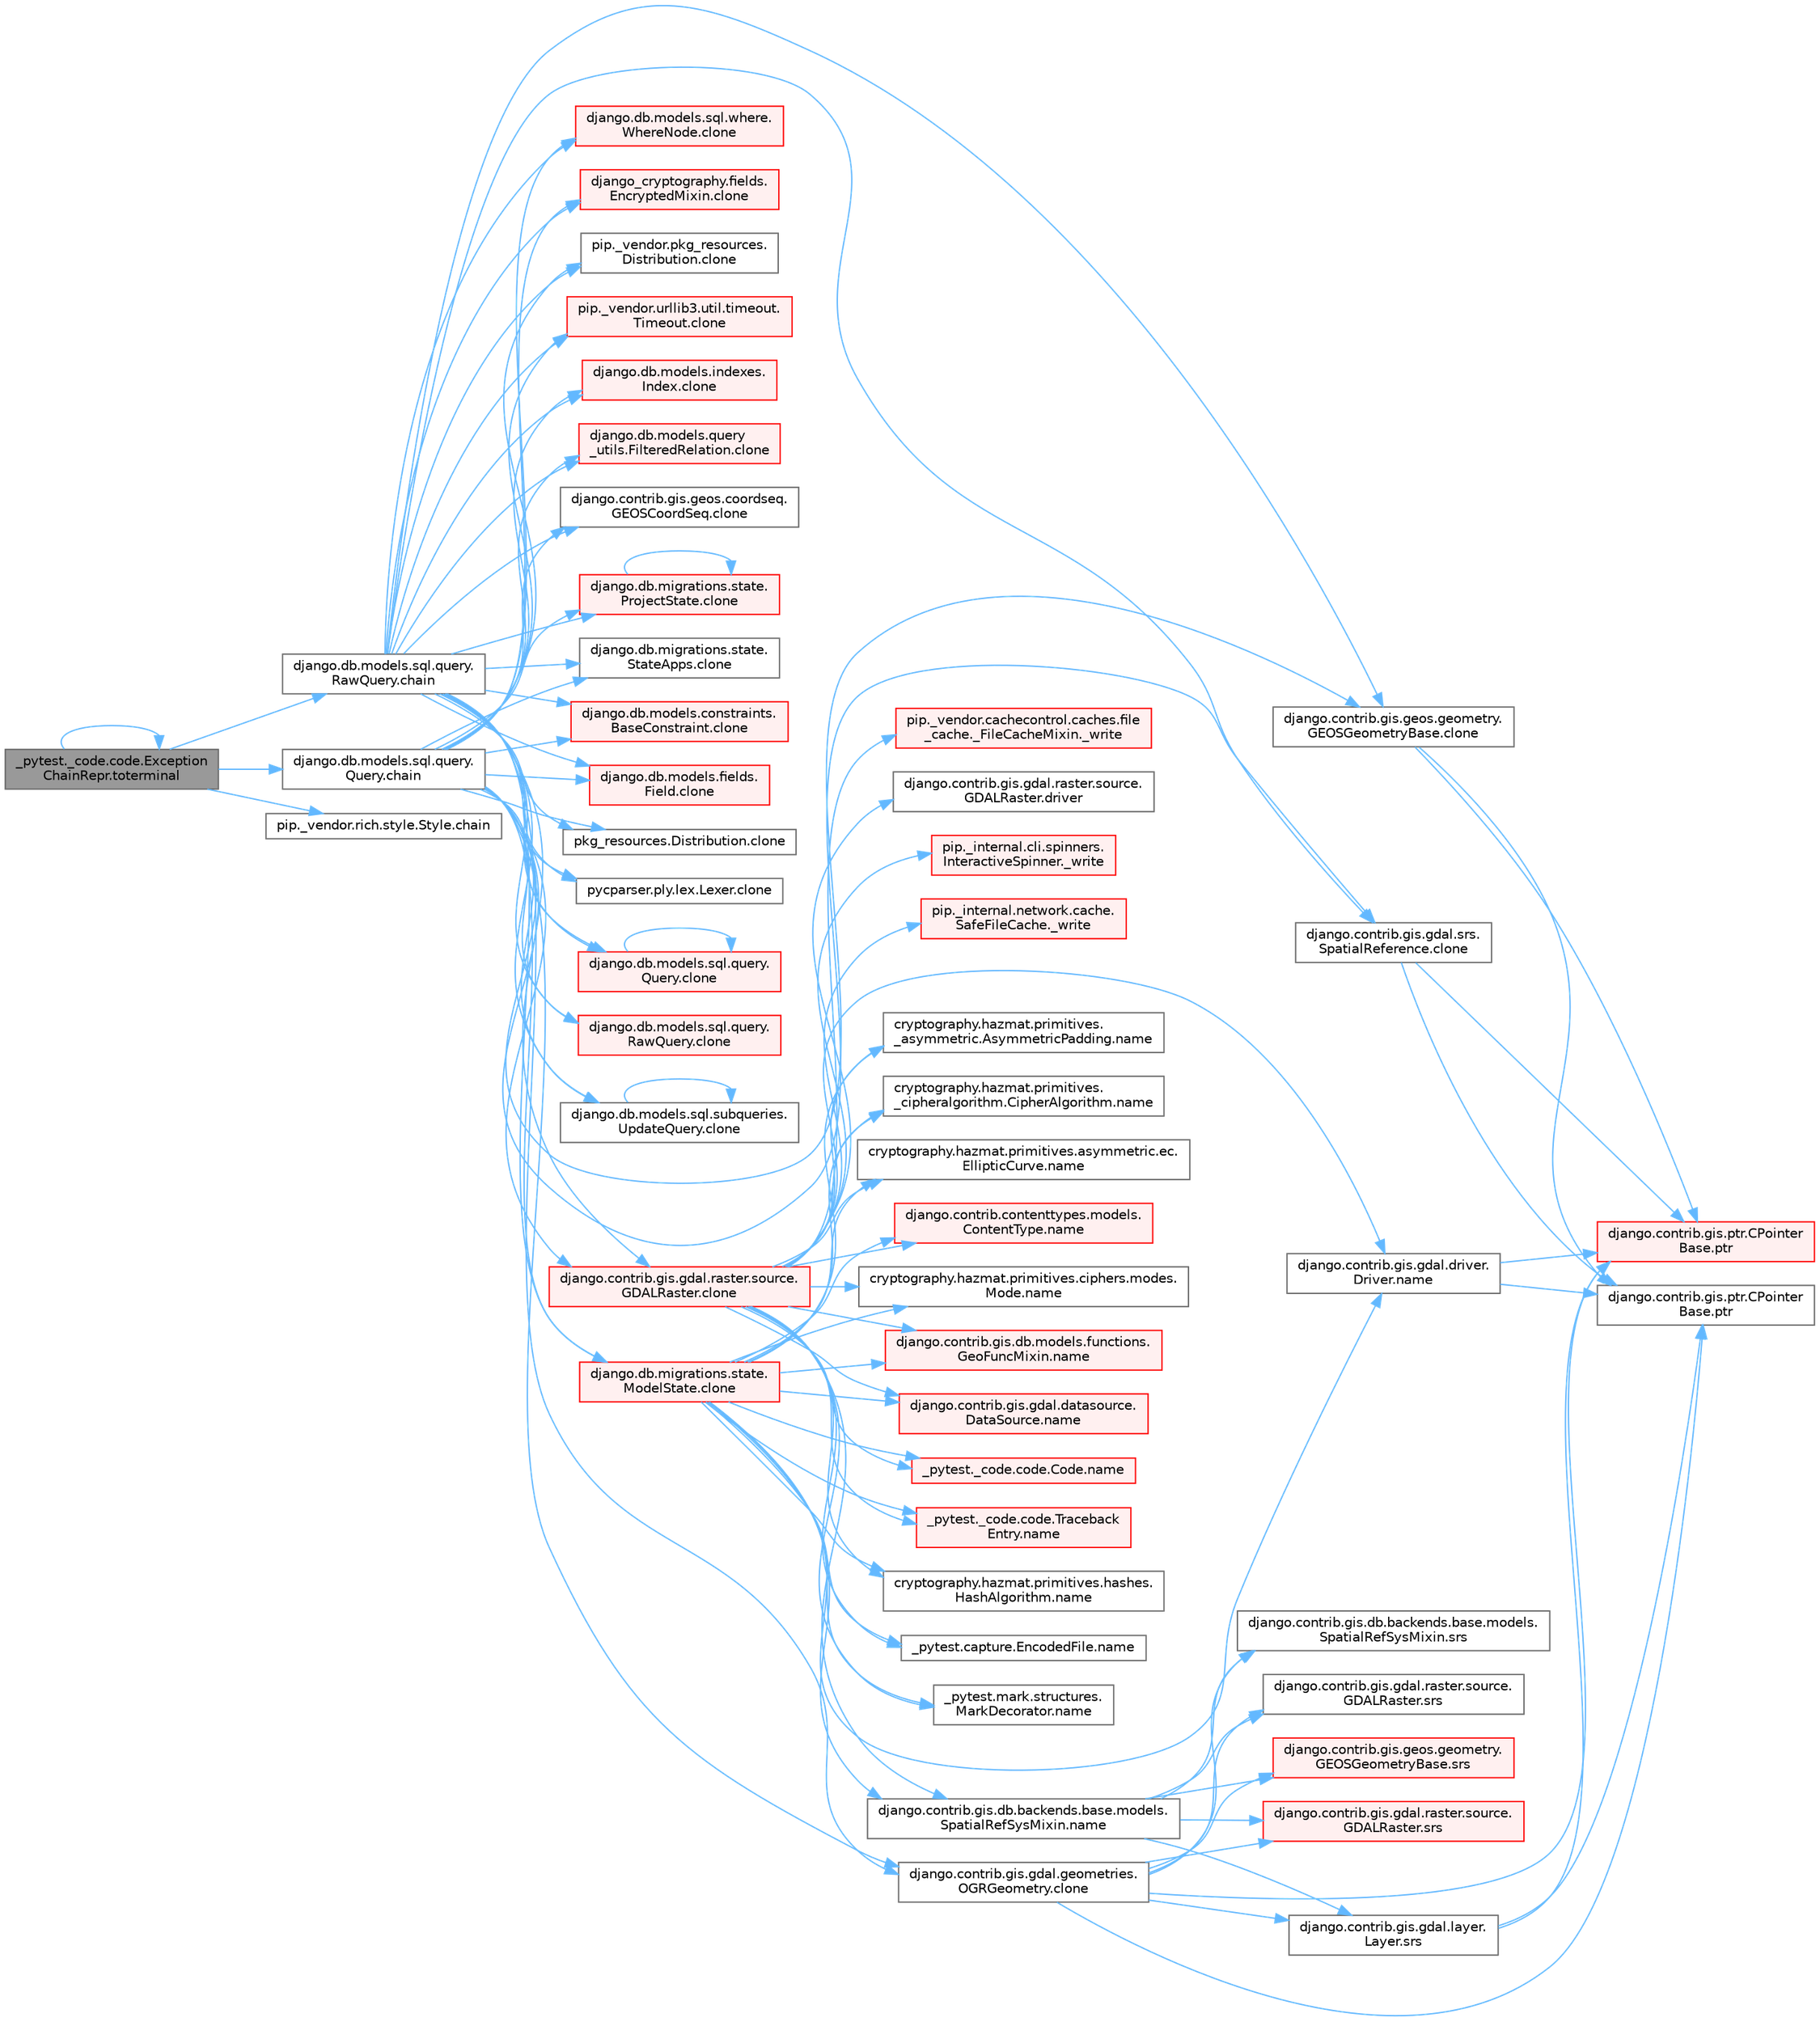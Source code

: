 digraph "_pytest._code.code.ExceptionChainRepr.toterminal"
{
 // LATEX_PDF_SIZE
  bgcolor="transparent";
  edge [fontname=Helvetica,fontsize=10,labelfontname=Helvetica,labelfontsize=10];
  node [fontname=Helvetica,fontsize=10,shape=box,height=0.2,width=0.4];
  rankdir="LR";
  Node1 [id="Node000001",label="_pytest._code.code.Exception\lChainRepr.toterminal",height=0.2,width=0.4,color="gray40", fillcolor="grey60", style="filled", fontcolor="black",tooltip=" "];
  Node1 -> Node2 [id="edge1_Node000001_Node000002",color="steelblue1",style="solid",tooltip=" "];
  Node2 [id="Node000002",label="django.db.models.sql.query.\lQuery.chain",height=0.2,width=0.4,color="grey40", fillcolor="white", style="filled",URL="$classdjango_1_1db_1_1models_1_1sql_1_1query_1_1_query.html#aa3fe5320676d05bc24bd69dcfc785a8f",tooltip=" "];
  Node2 -> Node3 [id="edge2_Node000002_Node000003",color="steelblue1",style="solid",tooltip=" "];
  Node3 [id="Node000003",label="django.contrib.gis.gdal.geometries.\lOGRGeometry.clone",height=0.2,width=0.4,color="grey40", fillcolor="white", style="filled",URL="$classdjango_1_1contrib_1_1gis_1_1gdal_1_1geometries_1_1_o_g_r_geometry.html#a5e54f99bf87b209eb2b5b394883f43a2",tooltip=" "];
  Node3 -> Node4 [id="edge3_Node000003_Node000004",color="steelblue1",style="solid",tooltip=" "];
  Node4 [id="Node000004",label="django.contrib.gis.ptr.CPointer\lBase.ptr",height=0.2,width=0.4,color="red", fillcolor="#FFF0F0", style="filled",URL="$classdjango_1_1contrib_1_1gis_1_1ptr_1_1_c_pointer_base.html#a55873c889d27c42497c5a832c24e041b",tooltip=" "];
  Node3 -> Node6 [id="edge4_Node000003_Node000006",color="steelblue1",style="solid",tooltip=" "];
  Node6 [id="Node000006",label="django.contrib.gis.ptr.CPointer\lBase.ptr",height=0.2,width=0.4,color="grey40", fillcolor="white", style="filled",URL="$classdjango_1_1contrib_1_1gis_1_1ptr_1_1_c_pointer_base.html#a73d2e45828ab4d985549c571852996fa",tooltip=" "];
  Node3 -> Node7 [id="edge5_Node000003_Node000007",color="steelblue1",style="solid",tooltip=" "];
  Node7 [id="Node000007",label="django.contrib.gis.db.backends.base.models.\lSpatialRefSysMixin.srs",height=0.2,width=0.4,color="grey40", fillcolor="white", style="filled",URL="$classdjango_1_1contrib_1_1gis_1_1db_1_1backends_1_1base_1_1models_1_1_spatial_ref_sys_mixin.html#ad34be004f9aba942c5d2bd011fda3044",tooltip=" "];
  Node3 -> Node8 [id="edge6_Node000003_Node000008",color="steelblue1",style="solid",tooltip=" "];
  Node8 [id="Node000008",label="django.contrib.gis.gdal.layer.\lLayer.srs",height=0.2,width=0.4,color="grey40", fillcolor="white", style="filled",URL="$classdjango_1_1contrib_1_1gis_1_1gdal_1_1layer_1_1_layer.html#ac1d51e5b32cdf55829e9a486b190ddc2",tooltip=" "];
  Node8 -> Node4 [id="edge7_Node000008_Node000004",color="steelblue1",style="solid",tooltip=" "];
  Node8 -> Node6 [id="edge8_Node000008_Node000006",color="steelblue1",style="solid",tooltip=" "];
  Node3 -> Node9 [id="edge9_Node000003_Node000009",color="steelblue1",style="solid",tooltip=" "];
  Node9 [id="Node000009",label="django.contrib.gis.gdal.raster.source.\lGDALRaster.srs",height=0.2,width=0.4,color="grey40", fillcolor="white", style="filled",URL="$classdjango_1_1contrib_1_1gis_1_1gdal_1_1raster_1_1source_1_1_g_d_a_l_raster.html#a1dbeee1eca81d7739c032009f1d7acb1",tooltip=" "];
  Node3 -> Node10 [id="edge10_Node000003_Node000010",color="steelblue1",style="solid",tooltip=" "];
  Node10 [id="Node000010",label="django.contrib.gis.gdal.raster.source.\lGDALRaster.srs",height=0.2,width=0.4,color="red", fillcolor="#FFF0F0", style="filled",URL="$classdjango_1_1contrib_1_1gis_1_1gdal_1_1raster_1_1source_1_1_g_d_a_l_raster.html#a867fd2ac08531bb04ded5f86cf484723",tooltip=" "];
  Node3 -> Node35 [id="edge11_Node000003_Node000035",color="steelblue1",style="solid",tooltip=" "];
  Node35 [id="Node000035",label="django.contrib.gis.geos.geometry.\lGEOSGeometryBase.srs",height=0.2,width=0.4,color="red", fillcolor="#FFF0F0", style="filled",URL="$classdjango_1_1contrib_1_1gis_1_1geos_1_1geometry_1_1_g_e_o_s_geometry_base.html#aa433953a244f84e09ce9775e6348c9ea",tooltip=" "];
  Node2 -> Node44 [id="edge12_Node000002_Node000044",color="steelblue1",style="solid",tooltip=" "];
  Node44 [id="Node000044",label="django.contrib.gis.gdal.raster.source.\lGDALRaster.clone",height=0.2,width=0.4,color="red", fillcolor="#FFF0F0", style="filled",URL="$classdjango_1_1contrib_1_1gis_1_1gdal_1_1raster_1_1source_1_1_g_d_a_l_raster.html#a963b5543b11c1395b6bc58cde72f5aa0",tooltip=" "];
  Node44 -> Node27 [id="edge13_Node000044_Node000027",color="steelblue1",style="solid",tooltip=" "];
  Node27 [id="Node000027",label="pip._internal.cli.spinners.\lInteractiveSpinner._write",height=0.2,width=0.4,color="red", fillcolor="#FFF0F0", style="filled",URL="$classpip_1_1__internal_1_1cli_1_1spinners_1_1_interactive_spinner.html#a16e0c2dc420f6f8d17ccdf2f05929774",tooltip=" "];
  Node44 -> Node31 [id="edge14_Node000044_Node000031",color="steelblue1",style="solid",tooltip=" "];
  Node31 [id="Node000031",label="pip._internal.network.cache.\lSafeFileCache._write",height=0.2,width=0.4,color="red", fillcolor="#FFF0F0", style="filled",URL="$classpip_1_1__internal_1_1network_1_1cache_1_1_safe_file_cache.html#a9f525ad384a979433e1a4d4ad3f4256c",tooltip=" "];
  Node44 -> Node33 [id="edge15_Node000044_Node000033",color="steelblue1",style="solid",tooltip=" "];
  Node33 [id="Node000033",label="pip._vendor.cachecontrol.caches.file\l_cache._FileCacheMixin._write",height=0.2,width=0.4,color="red", fillcolor="#FFF0F0", style="filled",URL="$classpip_1_1__vendor_1_1cachecontrol_1_1caches_1_1file__cache_1_1___file_cache_mixin.html#a887060bd54ecd995958f2e490756d05b",tooltip=" "];
  Node44 -> Node45 [id="edge16_Node000044_Node000045",color="steelblue1",style="solid",tooltip=" "];
  Node45 [id="Node000045",label="django.contrib.gis.gdal.raster.source.\lGDALRaster.driver",height=0.2,width=0.4,color="grey40", fillcolor="white", style="filled",URL="$classdjango_1_1contrib_1_1gis_1_1gdal_1_1raster_1_1source_1_1_g_d_a_l_raster.html#a217540a5b5678c8ef7b210e1e31cf9b0",tooltip=" "];
  Node44 -> Node46 [id="edge17_Node000044_Node000046",color="steelblue1",style="solid",tooltip=" "];
  Node46 [id="Node000046",label="_pytest._code.code.Code.name",height=0.2,width=0.4,color="red", fillcolor="#FFF0F0", style="filled",URL="$class__pytest_1_1__code_1_1code_1_1_code.html#a1f3cbc53ca6df4a1bab12183694b6e78",tooltip=" "];
  Node44 -> Node47 [id="edge18_Node000044_Node000047",color="steelblue1",style="solid",tooltip=" "];
  Node47 [id="Node000047",label="_pytest._code.code.Traceback\lEntry.name",height=0.2,width=0.4,color="red", fillcolor="#FFF0F0", style="filled",URL="$class__pytest_1_1__code_1_1code_1_1_traceback_entry.html#a106b95c0753f41669fbfb8ee4c11ad3d",tooltip=" "];
  Node44 -> Node49 [id="edge19_Node000044_Node000049",color="steelblue1",style="solid",tooltip=" "];
  Node49 [id="Node000049",label="_pytest.capture.EncodedFile.name",height=0.2,width=0.4,color="grey40", fillcolor="white", style="filled",URL="$class__pytest_1_1capture_1_1_encoded_file.html#a738c73b5de21c7261d9e51f71e4f0397",tooltip=" "];
  Node44 -> Node50 [id="edge20_Node000044_Node000050",color="steelblue1",style="solid",tooltip=" "];
  Node50 [id="Node000050",label="_pytest.mark.structures.\lMarkDecorator.name",height=0.2,width=0.4,color="grey40", fillcolor="white", style="filled",URL="$class__pytest_1_1mark_1_1structures_1_1_mark_decorator.html#ae8f66760cda125450e0e3bd38689c72f",tooltip=" "];
  Node44 -> Node51 [id="edge21_Node000044_Node000051",color="steelblue1",style="solid",tooltip=" "];
  Node51 [id="Node000051",label="cryptography.hazmat.primitives.\l_asymmetric.AsymmetricPadding.name",height=0.2,width=0.4,color="grey40", fillcolor="white", style="filled",URL="$classcryptography_1_1hazmat_1_1primitives_1_1__asymmetric_1_1_asymmetric_padding.html#a8f72e8284cb336861a873ed5ce0e39b5",tooltip=" "];
  Node44 -> Node52 [id="edge22_Node000044_Node000052",color="steelblue1",style="solid",tooltip=" "];
  Node52 [id="Node000052",label="cryptography.hazmat.primitives.\l_cipheralgorithm.CipherAlgorithm.name",height=0.2,width=0.4,color="grey40", fillcolor="white", style="filled",URL="$classcryptography_1_1hazmat_1_1primitives_1_1__cipheralgorithm_1_1_cipher_algorithm.html#a50567a5c3388450ab7aa883ab34a1ac7",tooltip=" "];
  Node44 -> Node53 [id="edge23_Node000044_Node000053",color="steelblue1",style="solid",tooltip=" "];
  Node53 [id="Node000053",label="cryptography.hazmat.primitives.asymmetric.ec.\lEllipticCurve.name",height=0.2,width=0.4,color="grey40", fillcolor="white", style="filled",URL="$classcryptography_1_1hazmat_1_1primitives_1_1asymmetric_1_1ec_1_1_elliptic_curve.html#a2775c4e945309a6c7ea33dace1698a60",tooltip=" "];
  Node44 -> Node54 [id="edge24_Node000044_Node000054",color="steelblue1",style="solid",tooltip=" "];
  Node54 [id="Node000054",label="cryptography.hazmat.primitives.ciphers.modes.\lMode.name",height=0.2,width=0.4,color="grey40", fillcolor="white", style="filled",URL="$classcryptography_1_1hazmat_1_1primitives_1_1ciphers_1_1modes_1_1_mode.html#a99d93fd1370a2abbb5bb5cffbd5ff0f7",tooltip=" "];
  Node44 -> Node55 [id="edge25_Node000044_Node000055",color="steelblue1",style="solid",tooltip=" "];
  Node55 [id="Node000055",label="cryptography.hazmat.primitives.hashes.\lHashAlgorithm.name",height=0.2,width=0.4,color="grey40", fillcolor="white", style="filled",URL="$classcryptography_1_1hazmat_1_1primitives_1_1hashes_1_1_hash_algorithm.html#a42c7e1582d9b46a015774af9e5cbbb0b",tooltip=" "];
  Node44 -> Node56 [id="edge26_Node000044_Node000056",color="steelblue1",style="solid",tooltip=" "];
  Node56 [id="Node000056",label="django.contrib.contenttypes.models.\lContentType.name",height=0.2,width=0.4,color="red", fillcolor="#FFF0F0", style="filled",URL="$classdjango_1_1contrib_1_1contenttypes_1_1models_1_1_content_type.html#a305b62f56597bb2e4823dcf5e6ccdcf8",tooltip=" "];
  Node44 -> Node58 [id="edge27_Node000044_Node000058",color="steelblue1",style="solid",tooltip=" "];
  Node58 [id="Node000058",label="django.contrib.gis.db.backends.base.models.\lSpatialRefSysMixin.name",height=0.2,width=0.4,color="grey40", fillcolor="white", style="filled",URL="$classdjango_1_1contrib_1_1gis_1_1db_1_1backends_1_1base_1_1models_1_1_spatial_ref_sys_mixin.html#a56fe36e786b49160249395f453dd1cab",tooltip=" "];
  Node58 -> Node7 [id="edge28_Node000058_Node000007",color="steelblue1",style="solid",tooltip=" "];
  Node58 -> Node8 [id="edge29_Node000058_Node000008",color="steelblue1",style="solid",tooltip=" "];
  Node58 -> Node9 [id="edge30_Node000058_Node000009",color="steelblue1",style="solid",tooltip=" "];
  Node58 -> Node10 [id="edge31_Node000058_Node000010",color="steelblue1",style="solid",tooltip=" "];
  Node58 -> Node35 [id="edge32_Node000058_Node000035",color="steelblue1",style="solid",tooltip=" "];
  Node44 -> Node59 [id="edge33_Node000044_Node000059",color="steelblue1",style="solid",tooltip=" "];
  Node59 [id="Node000059",label="django.contrib.gis.db.models.functions.\lGeoFuncMixin.name",height=0.2,width=0.4,color="red", fillcolor="#FFF0F0", style="filled",URL="$classdjango_1_1contrib_1_1gis_1_1db_1_1models_1_1functions_1_1_geo_func_mixin.html#adeeb6b2c9db337396468712e919af622",tooltip=" "];
  Node44 -> Node60 [id="edge34_Node000044_Node000060",color="steelblue1",style="solid",tooltip=" "];
  Node60 [id="Node000060",label="django.contrib.gis.gdal.datasource.\lDataSource.name",height=0.2,width=0.4,color="red", fillcolor="#FFF0F0", style="filled",URL="$classdjango_1_1contrib_1_1gis_1_1gdal_1_1datasource_1_1_data_source.html#aaa98728c7ef6f4d96c689550e8af3ed5",tooltip=" "];
  Node44 -> Node74 [id="edge35_Node000044_Node000074",color="steelblue1",style="solid",tooltip=" "];
  Node74 [id="Node000074",label="django.contrib.gis.gdal.driver.\lDriver.name",height=0.2,width=0.4,color="grey40", fillcolor="white", style="filled",URL="$classdjango_1_1contrib_1_1gis_1_1gdal_1_1driver_1_1_driver.html#aaa5d4d1b9fd762839db84d1e56e36b7f",tooltip=" "];
  Node74 -> Node4 [id="edge36_Node000074_Node000004",color="steelblue1",style="solid",tooltip=" "];
  Node74 -> Node6 [id="edge37_Node000074_Node000006",color="steelblue1",style="solid",tooltip=" "];
  Node2 -> Node2361 [id="edge38_Node000002_Node002361",color="steelblue1",style="solid",tooltip=" "];
  Node2361 [id="Node002361",label="django.contrib.gis.gdal.srs.\lSpatialReference.clone",height=0.2,width=0.4,color="grey40", fillcolor="white", style="filled",URL="$classdjango_1_1contrib_1_1gis_1_1gdal_1_1srs_1_1_spatial_reference.html#a79aaeb65acddbfc271c3148cb20fdb13",tooltip=" "];
  Node2361 -> Node4 [id="edge39_Node002361_Node000004",color="steelblue1",style="solid",tooltip=" "];
  Node2361 -> Node6 [id="edge40_Node002361_Node000006",color="steelblue1",style="solid",tooltip=" "];
  Node2 -> Node2362 [id="edge41_Node000002_Node002362",color="steelblue1",style="solid",tooltip=" "];
  Node2362 [id="Node002362",label="django.contrib.gis.geos.coordseq.\lGEOSCoordSeq.clone",height=0.2,width=0.4,color="grey40", fillcolor="white", style="filled",URL="$classdjango_1_1contrib_1_1gis_1_1geos_1_1coordseq_1_1_g_e_o_s_coord_seq.html#a5282157556a866f8b6558825fc756a08",tooltip=" "];
  Node2 -> Node2363 [id="edge42_Node000002_Node002363",color="steelblue1",style="solid",tooltip=" "];
  Node2363 [id="Node002363",label="django.contrib.gis.geos.geometry.\lGEOSGeometryBase.clone",height=0.2,width=0.4,color="grey40", fillcolor="white", style="filled",URL="$classdjango_1_1contrib_1_1gis_1_1geos_1_1geometry_1_1_g_e_o_s_geometry_base.html#a50b2b8a55ce8ab434e0513ff7f394652",tooltip=" "];
  Node2363 -> Node4 [id="edge43_Node002363_Node000004",color="steelblue1",style="solid",tooltip=" "];
  Node2363 -> Node6 [id="edge44_Node002363_Node000006",color="steelblue1",style="solid",tooltip=" "];
  Node2 -> Node2364 [id="edge45_Node000002_Node002364",color="steelblue1",style="solid",tooltip=" "];
  Node2364 [id="Node002364",label="django.db.migrations.state.\lModelState.clone",height=0.2,width=0.4,color="red", fillcolor="#FFF0F0", style="filled",URL="$classdjango_1_1db_1_1migrations_1_1state_1_1_model_state.html#a8c95c79710929be2c1fe723bb3f50d43",tooltip=" "];
  Node2364 -> Node46 [id="edge46_Node002364_Node000046",color="steelblue1",style="solid",tooltip=" "];
  Node2364 -> Node47 [id="edge47_Node002364_Node000047",color="steelblue1",style="solid",tooltip=" "];
  Node2364 -> Node49 [id="edge48_Node002364_Node000049",color="steelblue1",style="solid",tooltip=" "];
  Node2364 -> Node50 [id="edge49_Node002364_Node000050",color="steelblue1",style="solid",tooltip=" "];
  Node2364 -> Node51 [id="edge50_Node002364_Node000051",color="steelblue1",style="solid",tooltip=" "];
  Node2364 -> Node52 [id="edge51_Node002364_Node000052",color="steelblue1",style="solid",tooltip=" "];
  Node2364 -> Node53 [id="edge52_Node002364_Node000053",color="steelblue1",style="solid",tooltip=" "];
  Node2364 -> Node54 [id="edge53_Node002364_Node000054",color="steelblue1",style="solid",tooltip=" "];
  Node2364 -> Node55 [id="edge54_Node002364_Node000055",color="steelblue1",style="solid",tooltip=" "];
  Node2364 -> Node56 [id="edge55_Node002364_Node000056",color="steelblue1",style="solid",tooltip=" "];
  Node2364 -> Node58 [id="edge56_Node002364_Node000058",color="steelblue1",style="solid",tooltip=" "];
  Node2364 -> Node59 [id="edge57_Node002364_Node000059",color="steelblue1",style="solid",tooltip=" "];
  Node2364 -> Node60 [id="edge58_Node002364_Node000060",color="steelblue1",style="solid",tooltip=" "];
  Node2364 -> Node74 [id="edge59_Node002364_Node000074",color="steelblue1",style="solid",tooltip=" "];
  Node2 -> Node2366 [id="edge60_Node000002_Node002366",color="steelblue1",style="solid",tooltip=" "];
  Node2366 [id="Node002366",label="django.db.migrations.state.\lProjectState.clone",height=0.2,width=0.4,color="red", fillcolor="#FFF0F0", style="filled",URL="$classdjango_1_1db_1_1migrations_1_1state_1_1_project_state.html#af592cc39af6a6f7c283e60f9be556f0f",tooltip=" "];
  Node2366 -> Node2366 [id="edge61_Node002366_Node002366",color="steelblue1",style="solid",tooltip=" "];
  Node2 -> Node2367 [id="edge62_Node000002_Node002367",color="steelblue1",style="solid",tooltip=" "];
  Node2367 [id="Node002367",label="django.db.migrations.state.\lStateApps.clone",height=0.2,width=0.4,color="grey40", fillcolor="white", style="filled",URL="$classdjango_1_1db_1_1migrations_1_1state_1_1_state_apps.html#aba4d5195448bd6ca05523aaf5f86ca78",tooltip=" "];
  Node2 -> Node2368 [id="edge63_Node000002_Node002368",color="steelblue1",style="solid",tooltip=" "];
  Node2368 [id="Node002368",label="django.db.models.constraints.\lBaseConstraint.clone",height=0.2,width=0.4,color="red", fillcolor="#FFF0F0", style="filled",URL="$classdjango_1_1db_1_1models_1_1constraints_1_1_base_constraint.html#a0f02e73d4209006f6317758e83ccf8ac",tooltip=" "];
  Node2 -> Node2728 [id="edge64_Node000002_Node002728",color="steelblue1",style="solid",tooltip=" "];
  Node2728 [id="Node002728",label="django.db.models.fields.\lField.clone",height=0.2,width=0.4,color="red", fillcolor="#FFF0F0", style="filled",URL="$classdjango_1_1db_1_1models_1_1fields_1_1_field.html#aeaf9d4a620ef742dbc6414393f549ee2",tooltip=" "];
  Node2 -> Node2800 [id="edge65_Node000002_Node002800",color="steelblue1",style="solid",tooltip=" "];
  Node2800 [id="Node002800",label="django.db.models.indexes.\lIndex.clone",height=0.2,width=0.4,color="red", fillcolor="#FFF0F0", style="filled",URL="$classdjango_1_1db_1_1models_1_1indexes_1_1_index.html#aeaccf659cbc1989e539625d16602541e",tooltip=" "];
  Node2 -> Node2801 [id="edge66_Node000002_Node002801",color="steelblue1",style="solid",tooltip=" "];
  Node2801 [id="Node002801",label="django.db.models.query\l_utils.FilteredRelation.clone",height=0.2,width=0.4,color="red", fillcolor="#FFF0F0", style="filled",URL="$classdjango_1_1db_1_1models_1_1query__utils_1_1_filtered_relation.html#aaf3e959023ac69e42587bd1fa4c23679",tooltip=" "];
  Node2 -> Node2802 [id="edge67_Node000002_Node002802",color="steelblue1",style="solid",tooltip=" "];
  Node2802 [id="Node002802",label="django.db.models.sql.query.\lQuery.clone",height=0.2,width=0.4,color="red", fillcolor="#FFF0F0", style="filled",URL="$classdjango_1_1db_1_1models_1_1sql_1_1query_1_1_query.html#a66b1b834ecc6355339315670d96079d7",tooltip=" "];
  Node2802 -> Node2802 [id="edge68_Node002802_Node002802",color="steelblue1",style="solid",tooltip=" "];
  Node2 -> Node2805 [id="edge69_Node000002_Node002805",color="steelblue1",style="solid",tooltip=" "];
  Node2805 [id="Node002805",label="django.db.models.sql.query.\lRawQuery.clone",height=0.2,width=0.4,color="red", fillcolor="#FFF0F0", style="filled",URL="$classdjango_1_1db_1_1models_1_1sql_1_1query_1_1_raw_query.html#a360bb571d4195c28f7669d02e22af32b",tooltip=" "];
  Node2 -> Node2806 [id="edge70_Node000002_Node002806",color="steelblue1",style="solid",tooltip=" "];
  Node2806 [id="Node002806",label="django.db.models.sql.subqueries.\lUpdateQuery.clone",height=0.2,width=0.4,color="grey40", fillcolor="white", style="filled",URL="$classdjango_1_1db_1_1models_1_1sql_1_1subqueries_1_1_update_query.html#a97a2fd7f7c923c7baf7641e5461cd296",tooltip=" "];
  Node2806 -> Node2806 [id="edge71_Node002806_Node002806",color="steelblue1",style="solid",tooltip=" "];
  Node2 -> Node2807 [id="edge72_Node000002_Node002807",color="steelblue1",style="solid",tooltip=" "];
  Node2807 [id="Node002807",label="django.db.models.sql.where.\lWhereNode.clone",height=0.2,width=0.4,color="red", fillcolor="#FFF0F0", style="filled",URL="$classdjango_1_1db_1_1models_1_1sql_1_1where_1_1_where_node.html#a0faff63950b774ce4ad391ea1f6b6d2c",tooltip=" "];
  Node2 -> Node2834 [id="edge73_Node000002_Node002834",color="steelblue1",style="solid",tooltip=" "];
  Node2834 [id="Node002834",label="django_cryptography.fields.\lEncryptedMixin.clone",height=0.2,width=0.4,color="red", fillcolor="#FFF0F0", style="filled",URL="$classdjango__cryptography_1_1fields_1_1_encrypted_mixin.html#a65b15937ff36f3790528449e030ce8a9",tooltip=" "];
  Node2 -> Node2835 [id="edge74_Node000002_Node002835",color="steelblue1",style="solid",tooltip=" "];
  Node2835 [id="Node002835",label="pip._vendor.pkg_resources.\lDistribution.clone",height=0.2,width=0.4,color="grey40", fillcolor="white", style="filled",URL="$classpip_1_1__vendor_1_1pkg__resources_1_1_distribution.html#a267ae961c71f706ee549dae1e2cc830c",tooltip=" "];
  Node2 -> Node2836 [id="edge75_Node000002_Node002836",color="steelblue1",style="solid",tooltip=" "];
  Node2836 [id="Node002836",label="pip._vendor.urllib3.util.timeout.\lTimeout.clone",height=0.2,width=0.4,color="red", fillcolor="#FFF0F0", style="filled",URL="$classpip_1_1__vendor_1_1urllib3_1_1util_1_1timeout_1_1_timeout.html#a877b8d4463c5f80962b7573a031c3496",tooltip=" "];
  Node2 -> Node2837 [id="edge76_Node000002_Node002837",color="steelblue1",style="solid",tooltip=" "];
  Node2837 [id="Node002837",label="pkg_resources.Distribution.clone",height=0.2,width=0.4,color="grey40", fillcolor="white", style="filled",URL="$classpkg__resources_1_1_distribution.html#af85113635d3c39a1f01d16749fd5d4fb",tooltip=" "];
  Node2 -> Node2838 [id="edge77_Node000002_Node002838",color="steelblue1",style="solid",tooltip=" "];
  Node2838 [id="Node002838",label="pycparser.ply.lex.Lexer.clone",height=0.2,width=0.4,color="grey40", fillcolor="white", style="filled",URL="$classpycparser_1_1ply_1_1lex_1_1_lexer.html#a7703e5b17aea1d62bf013ddbb1eae84d",tooltip=" "];
  Node1 -> Node4527 [id="edge78_Node000001_Node004527",color="steelblue1",style="solid",tooltip=" "];
  Node4527 [id="Node004527",label="django.db.models.sql.query.\lRawQuery.chain",height=0.2,width=0.4,color="grey40", fillcolor="white", style="filled",URL="$classdjango_1_1db_1_1models_1_1sql_1_1query_1_1_raw_query.html#a7fe9f8502e3420c0378f6edce01aa68b",tooltip=" "];
  Node4527 -> Node3 [id="edge79_Node004527_Node000003",color="steelblue1",style="solid",tooltip=" "];
  Node4527 -> Node44 [id="edge80_Node004527_Node000044",color="steelblue1",style="solid",tooltip=" "];
  Node4527 -> Node2361 [id="edge81_Node004527_Node002361",color="steelblue1",style="solid",tooltip=" "];
  Node4527 -> Node2362 [id="edge82_Node004527_Node002362",color="steelblue1",style="solid",tooltip=" "];
  Node4527 -> Node2363 [id="edge83_Node004527_Node002363",color="steelblue1",style="solid",tooltip=" "];
  Node4527 -> Node2364 [id="edge84_Node004527_Node002364",color="steelblue1",style="solid",tooltip=" "];
  Node4527 -> Node2366 [id="edge85_Node004527_Node002366",color="steelblue1",style="solid",tooltip=" "];
  Node4527 -> Node2367 [id="edge86_Node004527_Node002367",color="steelblue1",style="solid",tooltip=" "];
  Node4527 -> Node2368 [id="edge87_Node004527_Node002368",color="steelblue1",style="solid",tooltip=" "];
  Node4527 -> Node2728 [id="edge88_Node004527_Node002728",color="steelblue1",style="solid",tooltip=" "];
  Node4527 -> Node2800 [id="edge89_Node004527_Node002800",color="steelblue1",style="solid",tooltip=" "];
  Node4527 -> Node2801 [id="edge90_Node004527_Node002801",color="steelblue1",style="solid",tooltip=" "];
  Node4527 -> Node2802 [id="edge91_Node004527_Node002802",color="steelblue1",style="solid",tooltip=" "];
  Node4527 -> Node2805 [id="edge92_Node004527_Node002805",color="steelblue1",style="solid",tooltip=" "];
  Node4527 -> Node2806 [id="edge93_Node004527_Node002806",color="steelblue1",style="solid",tooltip=" "];
  Node4527 -> Node2807 [id="edge94_Node004527_Node002807",color="steelblue1",style="solid",tooltip=" "];
  Node4527 -> Node2834 [id="edge95_Node004527_Node002834",color="steelblue1",style="solid",tooltip=" "];
  Node4527 -> Node2835 [id="edge96_Node004527_Node002835",color="steelblue1",style="solid",tooltip=" "];
  Node4527 -> Node2836 [id="edge97_Node004527_Node002836",color="steelblue1",style="solid",tooltip=" "];
  Node4527 -> Node2837 [id="edge98_Node004527_Node002837",color="steelblue1",style="solid",tooltip=" "];
  Node4527 -> Node2838 [id="edge99_Node004527_Node002838",color="steelblue1",style="solid",tooltip=" "];
  Node1 -> Node4528 [id="edge100_Node000001_Node004528",color="steelblue1",style="solid",tooltip=" "];
  Node4528 [id="Node004528",label="pip._vendor.rich.style.Style.chain",height=0.2,width=0.4,color="grey40", fillcolor="white", style="filled",URL="$classpip_1_1__vendor_1_1rich_1_1style_1_1_style.html#a4d6bea6418f743ea92eaa62443a16349",tooltip=" "];
  Node1 -> Node1 [id="edge101_Node000001_Node000001",color="steelblue1",style="solid",tooltip=" "];
}
